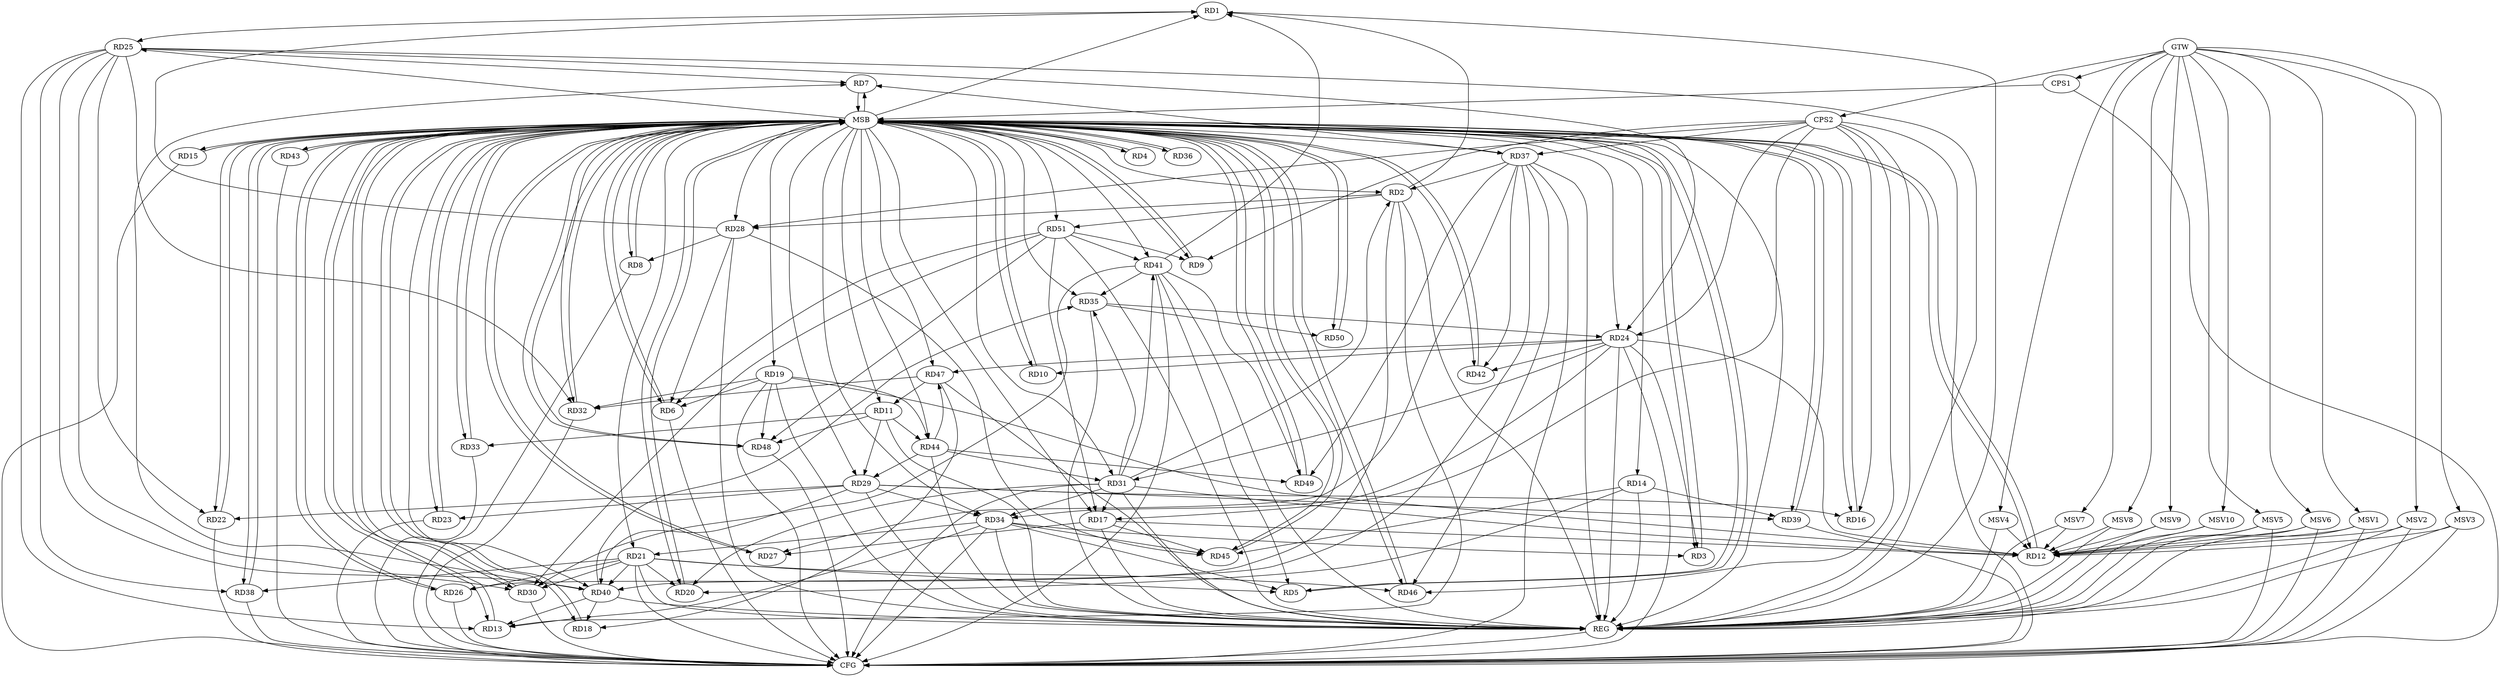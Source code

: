 strict digraph G {
  RD1 [ label="RD1" ];
  RD2 [ label="RD2" ];
  RD3 [ label="RD3" ];
  RD4 [ label="RD4" ];
  RD5 [ label="RD5" ];
  RD6 [ label="RD6" ];
  RD7 [ label="RD7" ];
  RD8 [ label="RD8" ];
  RD9 [ label="RD9" ];
  RD10 [ label="RD10" ];
  RD11 [ label="RD11" ];
  RD12 [ label="RD12" ];
  RD13 [ label="RD13" ];
  RD14 [ label="RD14" ];
  RD15 [ label="RD15" ];
  RD16 [ label="RD16" ];
  RD17 [ label="RD17" ];
  RD18 [ label="RD18" ];
  RD19 [ label="RD19" ];
  RD20 [ label="RD20" ];
  RD21 [ label="RD21" ];
  RD22 [ label="RD22" ];
  RD23 [ label="RD23" ];
  RD24 [ label="RD24" ];
  RD25 [ label="RD25" ];
  RD26 [ label="RD26" ];
  RD27 [ label="RD27" ];
  RD28 [ label="RD28" ];
  RD29 [ label="RD29" ];
  RD30 [ label="RD30" ];
  RD31 [ label="RD31" ];
  RD32 [ label="RD32" ];
  RD33 [ label="RD33" ];
  RD34 [ label="RD34" ];
  RD35 [ label="RD35" ];
  RD36 [ label="RD36" ];
  RD37 [ label="RD37" ];
  RD38 [ label="RD38" ];
  RD39 [ label="RD39" ];
  RD40 [ label="RD40" ];
  RD41 [ label="RD41" ];
  RD42 [ label="RD42" ];
  RD43 [ label="RD43" ];
  RD44 [ label="RD44" ];
  RD45 [ label="RD45" ];
  RD46 [ label="RD46" ];
  RD47 [ label="RD47" ];
  RD48 [ label="RD48" ];
  RD49 [ label="RD49" ];
  RD50 [ label="RD50" ];
  RD51 [ label="RD51" ];
  CPS1 [ label="CPS1" ];
  CPS2 [ label="CPS2" ];
  GTW [ label="GTW" ];
  REG [ label="REG" ];
  MSB [ label="MSB" ];
  CFG [ label="CFG" ];
  MSV1 [ label="MSV1" ];
  MSV2 [ label="MSV2" ];
  MSV3 [ label="MSV3" ];
  MSV4 [ label="MSV4" ];
  MSV5 [ label="MSV5" ];
  MSV6 [ label="MSV6" ];
  MSV7 [ label="MSV7" ];
  MSV8 [ label="MSV8" ];
  MSV9 [ label="MSV9" ];
  MSV10 [ label="MSV10" ];
  RD2 -> RD1;
  RD1 -> RD25;
  RD28 -> RD1;
  RD41 -> RD1;
  RD2 -> RD13;
  RD2 -> RD26;
  RD2 -> RD28;
  RD31 -> RD2;
  RD37 -> RD2;
  RD2 -> RD51;
  RD24 -> RD3;
  RD34 -> RD3;
  RD21 -> RD5;
  RD34 -> RD5;
  RD41 -> RD5;
  RD19 -> RD6;
  RD28 -> RD6;
  RD51 -> RD6;
  RD25 -> RD7;
  RD37 -> RD7;
  RD40 -> RD7;
  RD28 -> RD8;
  RD51 -> RD9;
  RD24 -> RD10;
  RD11 -> RD29;
  RD11 -> RD33;
  RD11 -> RD44;
  RD47 -> RD11;
  RD11 -> RD48;
  RD17 -> RD12;
  RD19 -> RD12;
  RD24 -> RD12;
  RD31 -> RD12;
  RD25 -> RD13;
  RD34 -> RD13;
  RD40 -> RD13;
  RD14 -> RD20;
  RD14 -> RD39;
  RD14 -> RD45;
  RD29 -> RD16;
  RD17 -> RD27;
  RD31 -> RD17;
  RD17 -> RD45;
  RD51 -> RD17;
  RD40 -> RD18;
  RD47 -> RD18;
  RD19 -> RD32;
  RD19 -> RD44;
  RD19 -> RD48;
  RD21 -> RD20;
  RD31 -> RD20;
  RD21 -> RD26;
  RD21 -> RD30;
  RD34 -> RD21;
  RD21 -> RD38;
  RD21 -> RD40;
  RD21 -> RD46;
  RD25 -> RD22;
  RD29 -> RD22;
  RD29 -> RD23;
  RD25 -> RD24;
  RD24 -> RD31;
  RD24 -> RD34;
  RD35 -> RD24;
  RD24 -> RD42;
  RD24 -> RD47;
  RD25 -> RD30;
  RD25 -> RD32;
  RD25 -> RD38;
  RD25 -> RD40;
  RD37 -> RD27;
  RD28 -> RD45;
  RD29 -> RD34;
  RD29 -> RD39;
  RD29 -> RD40;
  RD44 -> RD29;
  RD41 -> RD30;
  RD51 -> RD30;
  RD31 -> RD34;
  RD31 -> RD35;
  RD31 -> RD41;
  RD44 -> RD31;
  RD47 -> RD32;
  RD34 -> RD45;
  RD40 -> RD35;
  RD41 -> RD35;
  RD35 -> RD50;
  RD37 -> RD40;
  RD37 -> RD42;
  RD37 -> RD46;
  RD37 -> RD49;
  RD41 -> RD49;
  RD51 -> RD41;
  RD44 -> RD47;
  RD44 -> RD49;
  RD51 -> RD48;
  CPS2 -> RD17;
  CPS2 -> RD28;
  CPS2 -> RD24;
  CPS2 -> RD9;
  CPS2 -> RD37;
  CPS2 -> RD16;
  CPS2 -> RD46;
  GTW -> CPS1;
  GTW -> CPS2;
  RD1 -> REG;
  RD2 -> REG;
  RD11 -> REG;
  RD14 -> REG;
  RD17 -> REG;
  RD19 -> REG;
  RD21 -> REG;
  RD24 -> REG;
  RD25 -> REG;
  RD28 -> REG;
  RD29 -> REG;
  RD31 -> REG;
  RD34 -> REG;
  RD35 -> REG;
  RD37 -> REG;
  RD40 -> REG;
  RD41 -> REG;
  RD44 -> REG;
  RD47 -> REG;
  RD51 -> REG;
  CPS2 -> REG;
  RD3 -> MSB;
  MSB -> RD14;
  MSB -> RD15;
  MSB -> RD17;
  MSB -> RD22;
  MSB -> RD31;
  MSB -> RD36;
  MSB -> RD48;
  MSB -> RD49;
  MSB -> RD50;
  MSB -> RD51;
  MSB -> REG;
  RD4 -> MSB;
  MSB -> RD6;
  MSB -> RD7;
  MSB -> RD11;
  MSB -> RD23;
  MSB -> RD27;
  MSB -> RD29;
  MSB -> RD39;
  MSB -> RD46;
  RD5 -> MSB;
  MSB -> RD9;
  MSB -> RD19;
  MSB -> RD28;
  MSB -> RD44;
  RD6 -> MSB;
  MSB -> RD8;
  MSB -> RD13;
  MSB -> RD16;
  MSB -> RD21;
  MSB -> RD34;
  MSB -> RD45;
  RD7 -> MSB;
  MSB -> RD24;
  MSB -> RD25;
  MSB -> RD30;
  RD8 -> MSB;
  MSB -> RD41;
  RD9 -> MSB;
  MSB -> RD20;
  MSB -> RD40;
  RD10 -> MSB;
  MSB -> RD43;
  RD12 -> MSB;
  MSB -> RD26;
  RD13 -> MSB;
  MSB -> RD10;
  MSB -> RD12;
  RD15 -> MSB;
  MSB -> RD2;
  MSB -> RD18;
  MSB -> RD47;
  RD16 -> MSB;
  MSB -> RD3;
  MSB -> RD42;
  RD18 -> MSB;
  MSB -> RD4;
  RD20 -> MSB;
  MSB -> RD35;
  MSB -> RD38;
  RD22 -> MSB;
  MSB -> RD1;
  RD23 -> MSB;
  RD26 -> MSB;
  RD27 -> MSB;
  MSB -> RD5;
  RD30 -> MSB;
  RD32 -> MSB;
  MSB -> RD33;
  MSB -> RD37;
  RD33 -> MSB;
  RD36 -> MSB;
  MSB -> RD32;
  RD38 -> MSB;
  RD39 -> MSB;
  RD42 -> MSB;
  RD43 -> MSB;
  RD45 -> MSB;
  RD46 -> MSB;
  RD48 -> MSB;
  RD49 -> MSB;
  RD50 -> MSB;
  CPS1 -> MSB;
  RD19 -> CFG;
  RD34 -> CFG;
  CPS1 -> CFG;
  RD15 -> CFG;
  RD38 -> CFG;
  RD23 -> CFG;
  RD8 -> CFG;
  RD39 -> CFG;
  RD43 -> CFG;
  RD31 -> CFG;
  CPS2 -> CFG;
  RD30 -> CFG;
  RD33 -> CFG;
  RD22 -> CFG;
  RD24 -> CFG;
  RD6 -> CFG;
  RD48 -> CFG;
  RD37 -> CFG;
  RD21 -> CFG;
  RD41 -> CFG;
  RD32 -> CFG;
  RD26 -> CFG;
  REG -> CFG;
  MSV1 -> RD12;
  MSV2 -> RD12;
  GTW -> MSV1;
  MSV1 -> REG;
  MSV1 -> CFG;
  GTW -> MSV2;
  MSV2 -> REG;
  MSV2 -> CFG;
  MSV3 -> RD12;
  GTW -> MSV3;
  MSV3 -> REG;
  MSV3 -> CFG;
  MSV4 -> RD12;
  MSV5 -> RD12;
  GTW -> MSV4;
  MSV4 -> REG;
  GTW -> MSV5;
  MSV5 -> REG;
  MSV5 -> CFG;
  MSV6 -> RD12;
  MSV7 -> RD12;
  GTW -> MSV6;
  MSV6 -> REG;
  MSV6 -> CFG;
  GTW -> MSV7;
  MSV7 -> REG;
  MSV8 -> RD12;
  GTW -> MSV8;
  MSV8 -> REG;
  MSV9 -> RD12;
  GTW -> MSV9;
  MSV9 -> REG;
  MSV10 -> RD12;
  GTW -> MSV10;
  MSV10 -> REG;
}
